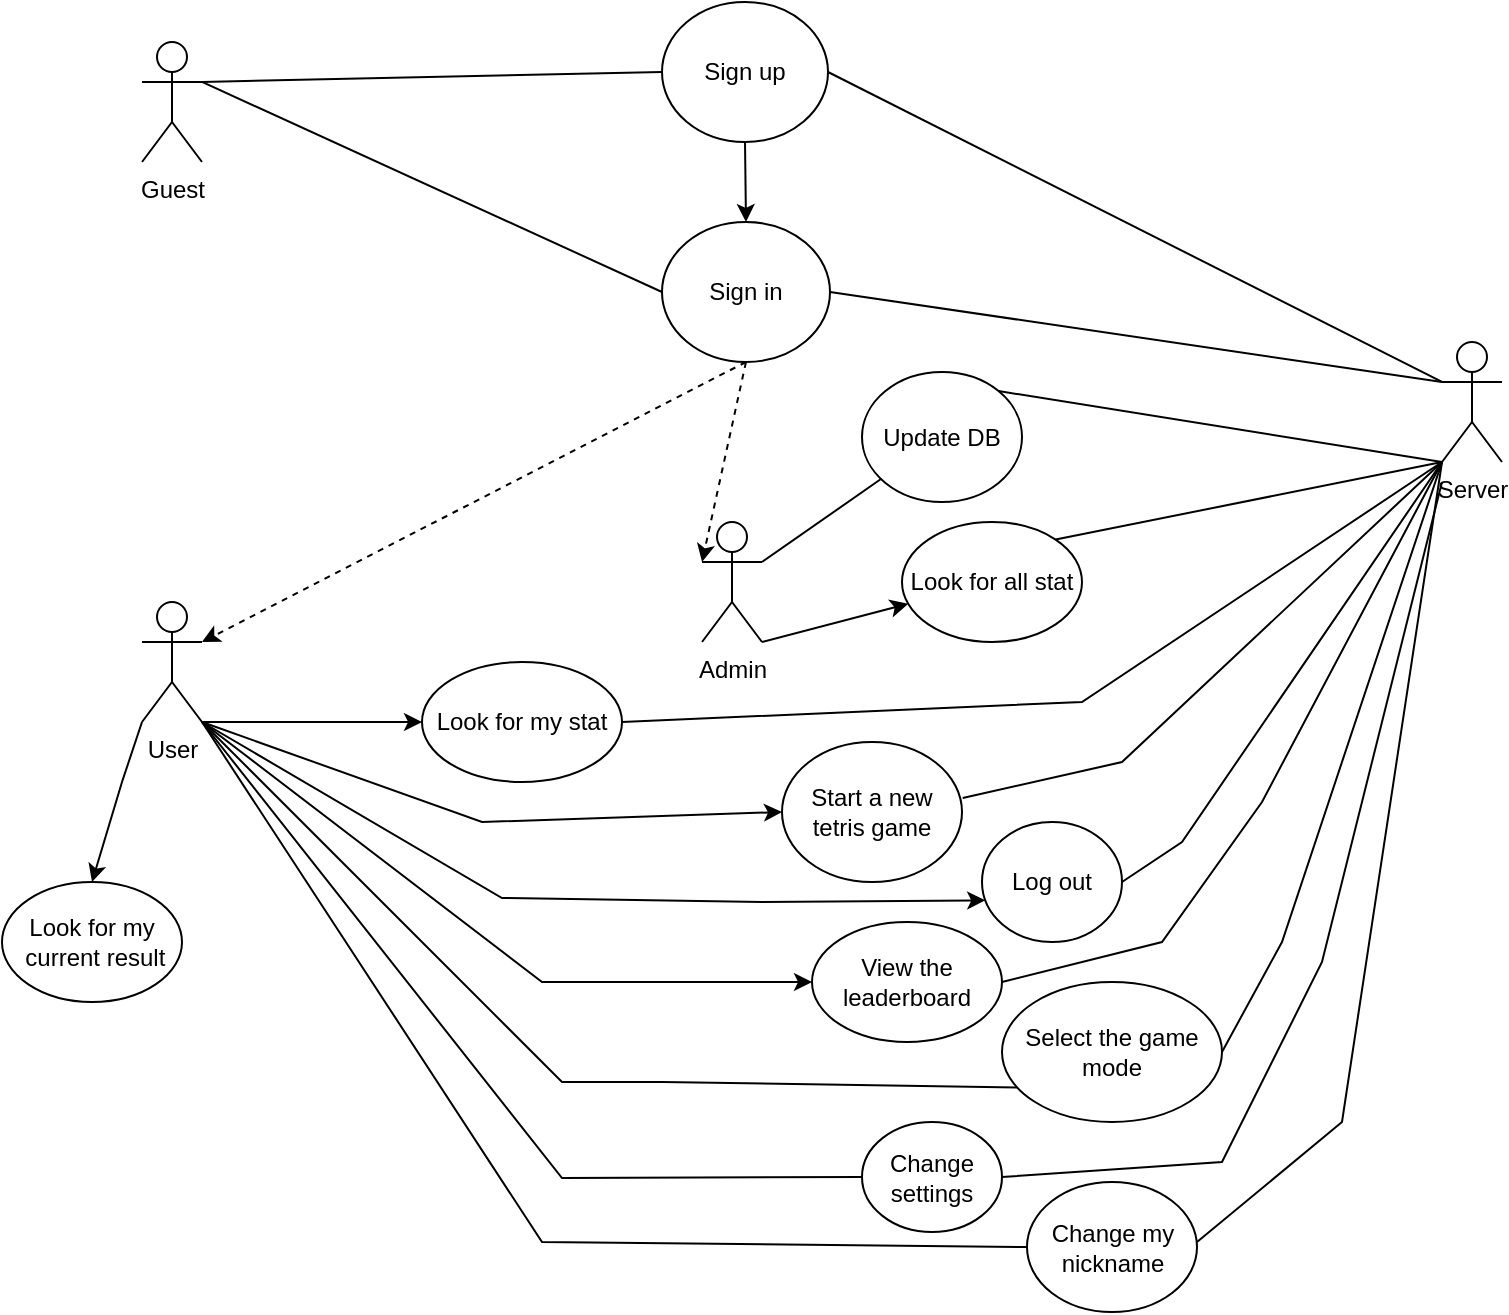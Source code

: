 <mxfile version="26.0.16" pages="2">
  <diagram id="C5RBs43oDa-KdzZeNtuy" name="Usecase">
    <mxGraphModel dx="910" dy="500" grid="1" gridSize="10" guides="1" tooltips="1" connect="1" arrows="1" fold="1" page="1" pageScale="1" pageWidth="827" pageHeight="1169" math="0" shadow="0">
      <root>
        <mxCell id="WIyWlLk6GJQsqaUBKTNV-0" />
        <mxCell id="WIyWlLk6GJQsqaUBKTNV-1" parent="WIyWlLk6GJQsqaUBKTNV-0" />
        <mxCell id="0U7hj_pJcV__g8Mz-J5c-0" value="Guest" style="shape=umlActor;verticalLabelPosition=bottom;verticalAlign=top;html=1;outlineConnect=0;" parent="WIyWlLk6GJQsqaUBKTNV-1" vertex="1">
          <mxGeometry x="90" y="120" width="30" height="60" as="geometry" />
        </mxCell>
        <mxCell id="0U7hj_pJcV__g8Mz-J5c-2" value="Admin" style="shape=umlActor;verticalLabelPosition=bottom;verticalAlign=top;html=1;outlineConnect=0;" parent="WIyWlLk6GJQsqaUBKTNV-1" vertex="1">
          <mxGeometry x="370" y="360" width="30" height="60" as="geometry" />
        </mxCell>
        <mxCell id="0U7hj_pJcV__g8Mz-J5c-4" value="User" style="shape=umlActor;verticalLabelPosition=bottom;verticalAlign=top;html=1;outlineConnect=0;" parent="WIyWlLk6GJQsqaUBKTNV-1" vertex="1">
          <mxGeometry x="90" y="400" width="30" height="60" as="geometry" />
        </mxCell>
        <mxCell id="0U7hj_pJcV__g8Mz-J5c-9" value="Sign up" style="ellipse;whiteSpace=wrap;html=1;" parent="WIyWlLk6GJQsqaUBKTNV-1" vertex="1">
          <mxGeometry x="350" y="100" width="83" height="70" as="geometry" />
        </mxCell>
        <mxCell id="0U7hj_pJcV__g8Mz-J5c-10" value="Sign in" style="ellipse;whiteSpace=wrap;html=1;" parent="WIyWlLk6GJQsqaUBKTNV-1" vertex="1">
          <mxGeometry x="350" y="210" width="84" height="70" as="geometry" />
        </mxCell>
        <mxCell id="0U7hj_pJcV__g8Mz-J5c-11" value="" style="endArrow=none;html=1;rounded=0;exitX=1;exitY=0.333;exitDx=0;exitDy=0;exitPerimeter=0;entryX=0;entryY=0.5;entryDx=0;entryDy=0;startFill=0;" parent="WIyWlLk6GJQsqaUBKTNV-1" source="0U7hj_pJcV__g8Mz-J5c-0" target="0U7hj_pJcV__g8Mz-J5c-9" edge="1">
          <mxGeometry width="50" height="50" relative="1" as="geometry">
            <mxPoint x="120" y="190" as="sourcePoint" />
            <mxPoint x="170" y="140" as="targetPoint" />
            <Array as="points" />
          </mxGeometry>
        </mxCell>
        <mxCell id="0U7hj_pJcV__g8Mz-J5c-12" value="Server&lt;div&gt;&lt;br&gt;&lt;/div&gt;" style="shape=umlActor;verticalLabelPosition=bottom;verticalAlign=top;html=1;outlineConnect=0;" parent="WIyWlLk6GJQsqaUBKTNV-1" vertex="1">
          <mxGeometry x="740" y="270" width="30" height="60" as="geometry" />
        </mxCell>
        <mxCell id="0U7hj_pJcV__g8Mz-J5c-17" value="" style="endArrow=none;html=1;rounded=0;exitX=1;exitY=0.5;exitDx=0;exitDy=0;entryX=0;entryY=0.333;entryDx=0;entryDy=0;entryPerimeter=0;startFill=0;" parent="WIyWlLk6GJQsqaUBKTNV-1" source="0U7hj_pJcV__g8Mz-J5c-9" target="0U7hj_pJcV__g8Mz-J5c-12" edge="1">
          <mxGeometry width="50" height="50" relative="1" as="geometry">
            <mxPoint x="380" y="320" as="sourcePoint" />
            <mxPoint x="430" y="270" as="targetPoint" />
          </mxGeometry>
        </mxCell>
        <mxCell id="0U7hj_pJcV__g8Mz-J5c-18" value="" style="endArrow=none;html=1;rounded=0;exitX=1;exitY=0.333;exitDx=0;exitDy=0;exitPerimeter=0;entryX=0;entryY=0.5;entryDx=0;entryDy=0;" parent="WIyWlLk6GJQsqaUBKTNV-1" source="0U7hj_pJcV__g8Mz-J5c-0" target="0U7hj_pJcV__g8Mz-J5c-10" edge="1">
          <mxGeometry width="50" height="50" relative="1" as="geometry">
            <mxPoint x="280" y="380" as="sourcePoint" />
            <mxPoint x="330" y="330" as="targetPoint" />
          </mxGeometry>
        </mxCell>
        <mxCell id="0U7hj_pJcV__g8Mz-J5c-19" value="" style="endArrow=classic;html=1;rounded=0;exitX=0.5;exitY=1;exitDx=0;exitDy=0;entryX=0.5;entryY=0;entryDx=0;entryDy=0;" parent="WIyWlLk6GJQsqaUBKTNV-1" source="0U7hj_pJcV__g8Mz-J5c-9" target="0U7hj_pJcV__g8Mz-J5c-10" edge="1">
          <mxGeometry width="50" height="50" relative="1" as="geometry">
            <mxPoint x="280" y="380" as="sourcePoint" />
            <mxPoint x="330" y="330" as="targetPoint" />
          </mxGeometry>
        </mxCell>
        <mxCell id="0U7hj_pJcV__g8Mz-J5c-20" value="" style="endArrow=none;html=1;rounded=0;exitX=1;exitY=0.5;exitDx=0;exitDy=0;entryX=0;entryY=0.333;entryDx=0;entryDy=0;entryPerimeter=0;" parent="WIyWlLk6GJQsqaUBKTNV-1" source="0U7hj_pJcV__g8Mz-J5c-10" target="0U7hj_pJcV__g8Mz-J5c-12" edge="1">
          <mxGeometry width="50" height="50" relative="1" as="geometry">
            <mxPoint x="280" y="300" as="sourcePoint" />
            <mxPoint x="710" y="250" as="targetPoint" />
          </mxGeometry>
        </mxCell>
        <mxCell id="0U7hj_pJcV__g8Mz-J5c-25" value="" style="endArrow=classic;html=1;rounded=0;exitX=0.5;exitY=1;exitDx=0;exitDy=0;entryX=1;entryY=0.333;entryDx=0;entryDy=0;entryPerimeter=0;dashed=1;" parent="WIyWlLk6GJQsqaUBKTNV-1" source="0U7hj_pJcV__g8Mz-J5c-10" target="0U7hj_pJcV__g8Mz-J5c-4" edge="1">
          <mxGeometry width="50" height="50" relative="1" as="geometry">
            <mxPoint x="280" y="420" as="sourcePoint" />
            <mxPoint x="330" y="370" as="targetPoint" />
          </mxGeometry>
        </mxCell>
        <mxCell id="0U7hj_pJcV__g8Mz-J5c-26" value="" style="endArrow=classic;html=1;rounded=0;entryX=0;entryY=0.333;entryDx=0;entryDy=0;entryPerimeter=0;exitX=0.5;exitY=1;exitDx=0;exitDy=0;dashed=1;" parent="WIyWlLk6GJQsqaUBKTNV-1" source="0U7hj_pJcV__g8Mz-J5c-10" target="0U7hj_pJcV__g8Mz-J5c-2" edge="1">
          <mxGeometry width="50" height="50" relative="1" as="geometry">
            <mxPoint x="350" y="310" as="sourcePoint" />
            <mxPoint x="330" y="370" as="targetPoint" />
            <Array as="points" />
          </mxGeometry>
        </mxCell>
        <mxCell id="0U7hj_pJcV__g8Mz-J5c-28" value="L&lt;span style=&quot;background-color: transparent; color: light-dark(rgb(0, 0, 0), rgb(255, 255, 255));&quot;&gt;ook for all stat&lt;/span&gt;" style="ellipse;whiteSpace=wrap;html=1;" parent="WIyWlLk6GJQsqaUBKTNV-1" vertex="1">
          <mxGeometry x="470" y="360" width="90" height="60" as="geometry" />
        </mxCell>
        <mxCell id="0U7hj_pJcV__g8Mz-J5c-29" value="" style="endArrow=classic;html=1;rounded=0;exitX=1;exitY=1;exitDx=0;exitDy=0;exitPerimeter=0;" parent="WIyWlLk6GJQsqaUBKTNV-1" source="0U7hj_pJcV__g8Mz-J5c-2" target="0U7hj_pJcV__g8Mz-J5c-28" edge="1">
          <mxGeometry width="50" height="50" relative="1" as="geometry">
            <mxPoint x="280" y="300" as="sourcePoint" />
            <mxPoint x="330" y="250" as="targetPoint" />
          </mxGeometry>
        </mxCell>
        <mxCell id="0U7hj_pJcV__g8Mz-J5c-30" value="Update DB" style="ellipse;whiteSpace=wrap;html=1;" parent="WIyWlLk6GJQsqaUBKTNV-1" vertex="1">
          <mxGeometry x="450" y="285" width="80" height="65" as="geometry" />
        </mxCell>
        <mxCell id="0U7hj_pJcV__g8Mz-J5c-31" value="" style="endArrow=none;html=1;rounded=0;exitX=1;exitY=0.333;exitDx=0;exitDy=0;exitPerimeter=0;startFill=0;" parent="WIyWlLk6GJQsqaUBKTNV-1" source="0U7hj_pJcV__g8Mz-J5c-2" target="0U7hj_pJcV__g8Mz-J5c-30" edge="1">
          <mxGeometry width="50" height="50" relative="1" as="geometry">
            <mxPoint x="280" y="300" as="sourcePoint" />
            <mxPoint x="330" y="250" as="targetPoint" />
          </mxGeometry>
        </mxCell>
        <mxCell id="0U7hj_pJcV__g8Mz-J5c-32" value="" style="endArrow=none;html=1;rounded=0;exitX=1;exitY=0;exitDx=0;exitDy=0;entryX=0;entryY=1;entryDx=0;entryDy=0;entryPerimeter=0;" parent="WIyWlLk6GJQsqaUBKTNV-1" source="0U7hj_pJcV__g8Mz-J5c-28" target="0U7hj_pJcV__g8Mz-J5c-12" edge="1">
          <mxGeometry width="50" height="50" relative="1" as="geometry">
            <mxPoint x="280" y="300" as="sourcePoint" />
            <mxPoint x="690" y="230" as="targetPoint" />
          </mxGeometry>
        </mxCell>
        <mxCell id="0U7hj_pJcV__g8Mz-J5c-34" value="" style="endArrow=none;html=1;rounded=0;entryX=0;entryY=1;entryDx=0;entryDy=0;entryPerimeter=0;exitX=1;exitY=0;exitDx=0;exitDy=0;" parent="WIyWlLk6GJQsqaUBKTNV-1" source="0U7hj_pJcV__g8Mz-J5c-30" target="0U7hj_pJcV__g8Mz-J5c-12" edge="1">
          <mxGeometry width="50" height="50" relative="1" as="geometry">
            <mxPoint x="280" y="300" as="sourcePoint" />
            <mxPoint x="330" y="250" as="targetPoint" />
          </mxGeometry>
        </mxCell>
        <mxCell id="0U7hj_pJcV__g8Mz-J5c-36" value="Look for my stat" style="ellipse;whiteSpace=wrap;html=1;" parent="WIyWlLk6GJQsqaUBKTNV-1" vertex="1">
          <mxGeometry x="230" y="430" width="100" height="60" as="geometry" />
        </mxCell>
        <mxCell id="0U7hj_pJcV__g8Mz-J5c-37" value="" style="endArrow=classic;html=1;rounded=0;exitX=1;exitY=1;exitDx=0;exitDy=0;exitPerimeter=0;entryX=0;entryY=0.5;entryDx=0;entryDy=0;" parent="WIyWlLk6GJQsqaUBKTNV-1" source="0U7hj_pJcV__g8Mz-J5c-4" target="0U7hj_pJcV__g8Mz-J5c-36" edge="1">
          <mxGeometry width="50" height="50" relative="1" as="geometry">
            <mxPoint x="280" y="420" as="sourcePoint" />
            <mxPoint x="245" y="459" as="targetPoint" />
            <Array as="points" />
          </mxGeometry>
        </mxCell>
        <mxCell id="0U7hj_pJcV__g8Mz-J5c-40" value="" style="endArrow=none;html=1;rounded=0;exitX=1;exitY=0.5;exitDx=0;exitDy=0;entryX=0;entryY=1;entryDx=0;entryDy=0;entryPerimeter=0;" parent="WIyWlLk6GJQsqaUBKTNV-1" source="0U7hj_pJcV__g8Mz-J5c-36" target="0U7hj_pJcV__g8Mz-J5c-12" edge="1">
          <mxGeometry width="50" height="50" relative="1" as="geometry">
            <mxPoint x="280" y="420" as="sourcePoint" />
            <mxPoint x="330" y="370" as="targetPoint" />
            <Array as="points">
              <mxPoint x="560" y="450" />
            </Array>
          </mxGeometry>
        </mxCell>
        <mxCell id="0U7hj_pJcV__g8Mz-J5c-41" value="Select the game mode" style="ellipse;whiteSpace=wrap;html=1;" parent="WIyWlLk6GJQsqaUBKTNV-1" vertex="1">
          <mxGeometry x="520" y="590" width="110" height="70" as="geometry" />
        </mxCell>
        <mxCell id="0U7hj_pJcV__g8Mz-J5c-42" value="Start a new tetris game" style="ellipse;whiteSpace=wrap;html=1;" parent="WIyWlLk6GJQsqaUBKTNV-1" vertex="1">
          <mxGeometry x="410" y="470" width="90" height="70" as="geometry" />
        </mxCell>
        <mxCell id="0U7hj_pJcV__g8Mz-J5c-43" value="" style="endArrow=classic;html=1;rounded=0;exitX=1;exitY=1;exitDx=0;exitDy=0;exitPerimeter=0;entryX=0;entryY=0.5;entryDx=0;entryDy=0;endFill=1;startFill=0;" parent="WIyWlLk6GJQsqaUBKTNV-1" source="0U7hj_pJcV__g8Mz-J5c-4" target="0U7hj_pJcV__g8Mz-J5c-42" edge="1">
          <mxGeometry width="50" height="50" relative="1" as="geometry">
            <mxPoint x="280" y="420" as="sourcePoint" />
            <mxPoint x="330" y="370" as="targetPoint" />
            <Array as="points">
              <mxPoint x="260" y="510" />
            </Array>
          </mxGeometry>
        </mxCell>
        <mxCell id="0U7hj_pJcV__g8Mz-J5c-45" value="" style="endArrow=none;html=1;rounded=0;exitX=1;exitY=1;exitDx=0;exitDy=0;exitPerimeter=0;entryX=0.069;entryY=0.754;entryDx=0;entryDy=0;endFill=1;startFill=0;entryPerimeter=0;" parent="WIyWlLk6GJQsqaUBKTNV-1" source="0U7hj_pJcV__g8Mz-J5c-4" target="0U7hj_pJcV__g8Mz-J5c-41" edge="1">
          <mxGeometry width="50" height="50" relative="1" as="geometry">
            <mxPoint x="280" y="420" as="sourcePoint" />
            <mxPoint x="330" y="370" as="targetPoint" />
            <Array as="points">
              <mxPoint x="300" y="640" />
              <mxPoint x="350" y="640" />
            </Array>
          </mxGeometry>
        </mxCell>
        <mxCell id="0U7hj_pJcV__g8Mz-J5c-48" value="Change settings" style="ellipse;whiteSpace=wrap;html=1;" parent="WIyWlLk6GJQsqaUBKTNV-1" vertex="1">
          <mxGeometry x="450" y="660" width="70" height="55" as="geometry" />
        </mxCell>
        <mxCell id="0U7hj_pJcV__g8Mz-J5c-49" value="" style="endArrow=none;html=1;rounded=0;entryX=0;entryY=0.5;entryDx=0;entryDy=0;endFill=1;startFill=0;" parent="WIyWlLk6GJQsqaUBKTNV-1" target="0U7hj_pJcV__g8Mz-J5c-48" edge="1">
          <mxGeometry width="50" height="50" relative="1" as="geometry">
            <mxPoint x="120" y="460" as="sourcePoint" />
            <mxPoint x="330" y="490" as="targetPoint" />
            <Array as="points">
              <mxPoint x="300" y="688" />
            </Array>
          </mxGeometry>
        </mxCell>
        <mxCell id="0U7hj_pJcV__g8Mz-J5c-50" value="View the leaderboard" style="ellipse;whiteSpace=wrap;html=1;" parent="WIyWlLk6GJQsqaUBKTNV-1" vertex="1">
          <mxGeometry x="425" y="560" width="95" height="60" as="geometry" />
        </mxCell>
        <mxCell id="0U7hj_pJcV__g8Mz-J5c-51" value="" style="endArrow=classic;html=1;rounded=0;exitX=1;exitY=1;exitDx=0;exitDy=0;exitPerimeter=0;entryX=0;entryY=0.5;entryDx=0;entryDy=0;" parent="WIyWlLk6GJQsqaUBKTNV-1" source="0U7hj_pJcV__g8Mz-J5c-4" target="0U7hj_pJcV__g8Mz-J5c-50" edge="1">
          <mxGeometry width="50" height="50" relative="1" as="geometry">
            <mxPoint x="280" y="540" as="sourcePoint" />
            <mxPoint x="330" y="490" as="targetPoint" />
            <Array as="points">
              <mxPoint x="290" y="590" />
            </Array>
          </mxGeometry>
        </mxCell>
        <mxCell id="0U7hj_pJcV__g8Mz-J5c-52" value="Log out" style="ellipse;whiteSpace=wrap;html=1;" parent="WIyWlLk6GJQsqaUBKTNV-1" vertex="1">
          <mxGeometry x="510" y="510" width="70" height="60" as="geometry" />
        </mxCell>
        <mxCell id="0U7hj_pJcV__g8Mz-J5c-54" value="" style="endArrow=none;html=1;rounded=0;entryX=1.004;entryY=0.4;entryDx=0;entryDy=0;entryPerimeter=0;exitX=0;exitY=1;exitDx=0;exitDy=0;exitPerimeter=0;" parent="WIyWlLk6GJQsqaUBKTNV-1" source="0U7hj_pJcV__g8Mz-J5c-12" target="0U7hj_pJcV__g8Mz-J5c-42" edge="1">
          <mxGeometry width="50" height="50" relative="1" as="geometry">
            <mxPoint x="720" y="350" as="sourcePoint" />
            <mxPoint x="220" y="470" as="targetPoint" />
            <Array as="points">
              <mxPoint x="580" y="480" />
            </Array>
          </mxGeometry>
        </mxCell>
        <mxCell id="0U7hj_pJcV__g8Mz-J5c-55" value="" style="endArrow=classic;html=1;rounded=0;exitX=1;exitY=1;exitDx=0;exitDy=0;exitPerimeter=0;entryX=0.023;entryY=0.653;entryDx=0;entryDy=0;entryPerimeter=0;" parent="WIyWlLk6GJQsqaUBKTNV-1" source="0U7hj_pJcV__g8Mz-J5c-4" target="0U7hj_pJcV__g8Mz-J5c-52" edge="1">
          <mxGeometry width="50" height="50" relative="1" as="geometry">
            <mxPoint x="340" y="580" as="sourcePoint" />
            <mxPoint x="390" y="530" as="targetPoint" />
            <Array as="points">
              <mxPoint x="270" y="548" />
              <mxPoint x="400" y="550" />
            </Array>
          </mxGeometry>
        </mxCell>
        <mxCell id="0U7hj_pJcV__g8Mz-J5c-56" value="" style="endArrow=none;html=1;rounded=0;exitX=1;exitY=0.5;exitDx=0;exitDy=0;entryX=0;entryY=1;entryDx=0;entryDy=0;entryPerimeter=0;" parent="WIyWlLk6GJQsqaUBKTNV-1" source="0U7hj_pJcV__g8Mz-J5c-52" target="0U7hj_pJcV__g8Mz-J5c-12" edge="1">
          <mxGeometry width="50" height="50" relative="1" as="geometry">
            <mxPoint x="610" y="550" as="sourcePoint" />
            <mxPoint x="720" y="350" as="targetPoint" />
            <Array as="points">
              <mxPoint x="610" y="520" />
            </Array>
          </mxGeometry>
        </mxCell>
        <mxCell id="0U7hj_pJcV__g8Mz-J5c-57" value="Look for my&lt;div&gt;&lt;span style=&quot;background-color: transparent; color: light-dark(rgb(0, 0, 0), rgb(255, 255, 255));&quot;&gt;&amp;nbsp;current result&lt;/span&gt;&lt;/div&gt;" style="ellipse;whiteSpace=wrap;html=1;" parent="WIyWlLk6GJQsqaUBKTNV-1" vertex="1">
          <mxGeometry x="20" y="540" width="90" height="60" as="geometry" />
        </mxCell>
        <mxCell id="KSl2S3X6LiXkz5sUxBVu-1" value="Change my nickname" style="ellipse;whiteSpace=wrap;html=1;" parent="WIyWlLk6GJQsqaUBKTNV-1" vertex="1">
          <mxGeometry x="532.5" y="690" width="85" height="65" as="geometry" />
        </mxCell>
        <mxCell id="KSl2S3X6LiXkz5sUxBVu-3" value="" style="endArrow=none;html=1;rounded=0;exitX=1;exitY=0.5;exitDx=0;exitDy=0;entryX=0;entryY=1;entryDx=0;entryDy=0;entryPerimeter=0;" parent="WIyWlLk6GJQsqaUBKTNV-1" source="0U7hj_pJcV__g8Mz-J5c-41" target="0U7hj_pJcV__g8Mz-J5c-12" edge="1">
          <mxGeometry width="50" height="50" relative="1" as="geometry">
            <mxPoint x="270" y="520" as="sourcePoint" />
            <mxPoint x="720" y="350" as="targetPoint" />
            <Array as="points">
              <mxPoint x="660" y="570" />
            </Array>
          </mxGeometry>
        </mxCell>
        <mxCell id="KSl2S3X6LiXkz5sUxBVu-4" style="edgeStyle=orthogonalEdgeStyle;rounded=0;orthogonalLoop=1;jettySize=auto;html=1;exitX=0.5;exitY=1;exitDx=0;exitDy=0;" parent="WIyWlLk6GJQsqaUBKTNV-1" source="0U7hj_pJcV__g8Mz-J5c-48" target="0U7hj_pJcV__g8Mz-J5c-48" edge="1">
          <mxGeometry relative="1" as="geometry" />
        </mxCell>
        <mxCell id="KSl2S3X6LiXkz5sUxBVu-5" value="" style="endArrow=none;html=1;rounded=0;exitX=1;exitY=0.5;exitDx=0;exitDy=0;entryX=0;entryY=1;entryDx=0;entryDy=0;entryPerimeter=0;" parent="WIyWlLk6GJQsqaUBKTNV-1" source="0U7hj_pJcV__g8Mz-J5c-50" target="0U7hj_pJcV__g8Mz-J5c-12" edge="1">
          <mxGeometry width="50" height="50" relative="1" as="geometry">
            <mxPoint x="270" y="520" as="sourcePoint" />
            <mxPoint x="320" y="470" as="targetPoint" />
            <Array as="points">
              <mxPoint x="600" y="570" />
              <mxPoint x="650" y="500" />
            </Array>
          </mxGeometry>
        </mxCell>
        <mxCell id="KSl2S3X6LiXkz5sUxBVu-6" value="" style="endArrow=classic;html=1;rounded=0;entryX=0.5;entryY=0;entryDx=0;entryDy=0;exitX=0;exitY=1;exitDx=0;exitDy=0;exitPerimeter=0;" parent="WIyWlLk6GJQsqaUBKTNV-1" source="0U7hj_pJcV__g8Mz-J5c-4" target="0U7hj_pJcV__g8Mz-J5c-57" edge="1">
          <mxGeometry width="50" height="50" relative="1" as="geometry">
            <mxPoint x="130" y="440" as="sourcePoint" />
            <mxPoint x="320" y="370" as="targetPoint" />
            <Array as="points">
              <mxPoint x="80" y="490" />
            </Array>
          </mxGeometry>
        </mxCell>
        <mxCell id="KSl2S3X6LiXkz5sUxBVu-7" value="" style="endArrow=none;html=1;rounded=0;exitX=1;exitY=1;exitDx=0;exitDy=0;exitPerimeter=0;entryX=0;entryY=0.5;entryDx=0;entryDy=0;startFill=0;" parent="WIyWlLk6GJQsqaUBKTNV-1" source="0U7hj_pJcV__g8Mz-J5c-4" target="KSl2S3X6LiXkz5sUxBVu-1" edge="1">
          <mxGeometry width="50" height="50" relative="1" as="geometry">
            <mxPoint x="260" y="520" as="sourcePoint" />
            <mxPoint x="310" y="470" as="targetPoint" />
            <Array as="points">
              <mxPoint x="290" y="720" />
            </Array>
          </mxGeometry>
        </mxCell>
        <mxCell id="KSl2S3X6LiXkz5sUxBVu-8" style="edgeStyle=orthogonalEdgeStyle;rounded=0;orthogonalLoop=1;jettySize=auto;html=1;exitX=0.5;exitY=1;exitDx=0;exitDy=0;" parent="WIyWlLk6GJQsqaUBKTNV-1" source="0U7hj_pJcV__g8Mz-J5c-48" target="0U7hj_pJcV__g8Mz-J5c-48" edge="1">
          <mxGeometry relative="1" as="geometry" />
        </mxCell>
        <mxCell id="BD9KoJysdysaP4Dz7qc2-0" value="" style="endArrow=none;html=1;rounded=0;exitX=1;exitY=0.5;exitDx=0;exitDy=0;" parent="WIyWlLk6GJQsqaUBKTNV-1" source="0U7hj_pJcV__g8Mz-J5c-48" edge="1">
          <mxGeometry width="50" height="50" relative="1" as="geometry">
            <mxPoint x="330" y="510" as="sourcePoint" />
            <mxPoint x="740" y="340" as="targetPoint" />
            <Array as="points">
              <mxPoint x="630" y="680" />
              <mxPoint x="680" y="580" />
            </Array>
          </mxGeometry>
        </mxCell>
        <mxCell id="ede-OyC9YcXDIxvPfp8A-0" value="" style="endArrow=none;html=1;rounded=0;" edge="1" parent="WIyWlLk6GJQsqaUBKTNV-1">
          <mxGeometry width="50" height="50" relative="1" as="geometry">
            <mxPoint x="617.5" y="720" as="sourcePoint" />
            <mxPoint x="740" y="330" as="targetPoint" />
            <Array as="points">
              <mxPoint x="690" y="660" />
            </Array>
          </mxGeometry>
        </mxCell>
      </root>
    </mxGraphModel>
  </diagram>
  <diagram id="Vw7GHhl0fOvuBDHQ20CX" name="Class Diagram">
    <mxGraphModel dx="910" dy="500" grid="1" gridSize="10" guides="1" tooltips="1" connect="1" arrows="1" fold="1" page="1" pageScale="1" pageWidth="827" pageHeight="1169" math="0" shadow="0">
      <root>
        <mxCell id="0" />
        <mxCell id="1" parent="0" />
        <mxCell id="Mi7HjXs85xsGlYcdrhcW-6" value="" style="edgeStyle=orthogonalEdgeStyle;rounded=0;orthogonalLoop=1;jettySize=auto;html=1;entryX=0.483;entryY=0;entryDx=0;entryDy=0;entryPerimeter=0;endArrow=none;startFill=0;" edge="1" parent="1" source="3i66s6ww7nDhghAizmxa-1" target="3i66s6ww7nDhghAizmxa-9">
          <mxGeometry relative="1" as="geometry" />
        </mxCell>
        <mxCell id="3i66s6ww7nDhghAizmxa-1" value="MyTcpServer" style="swimlane;fontStyle=1;align=center;verticalAlign=top;childLayout=stackLayout;horizontal=1;startSize=26;horizontalStack=0;resizeParent=1;resizeParentMax=0;resizeLast=0;collapsible=1;marginBottom=0;whiteSpace=wrap;html=1;" vertex="1" parent="1">
          <mxGeometry x="120" y="80" width="200" height="160" as="geometry" />
        </mxCell>
        <mxCell id="3i66s6ww7nDhghAizmxa-2" value="- mTcpServer: QTcpServer *&lt;div&gt;- clients: QList&amp;lt;MyClient&amp;gt;&lt;/div&gt;" style="text;strokeColor=none;fillColor=none;align=left;verticalAlign=top;spacingLeft=4;spacingRight=4;overflow=hidden;rotatable=0;points=[[0,0.5],[1,0.5]];portConstraint=eastwest;whiteSpace=wrap;html=1;" vertex="1" parent="3i66s6ww7nDhghAizmxa-1">
          <mxGeometry y="26" width="200" height="34" as="geometry" />
        </mxCell>
        <mxCell id="3i66s6ww7nDhghAizmxa-3" value="" style="line;strokeWidth=1;fillColor=none;align=left;verticalAlign=middle;spacingTop=-1;spacingLeft=3;spacingRight=3;rotatable=0;labelPosition=right;points=[];portConstraint=eastwest;strokeColor=inherit;" vertex="1" parent="3i66s6ww7nDhghAizmxa-1">
          <mxGeometry y="60" width="200" height="18" as="geometry" />
        </mxCell>
        <mxCell id="3i66s6ww7nDhghAizmxa-4" value="+ MyTcpServer(QObject*)&lt;div&gt;+ ~MyTcpServer()&lt;/div&gt;&lt;div&gt;+ slotNewConnection(): void&lt;/div&gt;&lt;div&gt;+ slotServerRead(): void&lt;/div&gt;&lt;div&gt;+ slotClientDisconnected(): void&lt;/div&gt;&lt;div&gt;&lt;br&gt;&lt;/div&gt;" style="text;strokeColor=none;fillColor=none;align=left;verticalAlign=top;spacingLeft=4;spacingRight=4;overflow=hidden;rotatable=0;points=[[0,0.5],[1,0.5]];portConstraint=eastwest;whiteSpace=wrap;html=1;" vertex="1" parent="3i66s6ww7nDhghAizmxa-1">
          <mxGeometry y="78" width="200" height="82" as="geometry" />
        </mxCell>
        <mxCell id="3i66s6ww7nDhghAizmxa-5" value="MyClient" style="swimlane;fontStyle=1;align=center;verticalAlign=top;childLayout=stackLayout;horizontal=1;startSize=26;horizontalStack=0;resizeParent=1;resizeParentMax=0;resizeLast=0;collapsible=1;marginBottom=0;whiteSpace=wrap;html=1;" vertex="1" parent="1">
          <mxGeometry x="430" y="80" width="220" height="250" as="geometry" />
        </mxCell>
        <mxCell id="3i66s6ww7nDhghAizmxa-6" value="- mTcpSocket: QTcpSocket *&lt;div&gt;- login: QString&lt;/div&gt;&lt;div&gt;- id_connection: int&lt;/div&gt;&lt;div&gt;&lt;br&gt;&lt;/div&gt;" style="text;strokeColor=none;fillColor=none;align=left;verticalAlign=top;spacingLeft=4;spacingRight=4;overflow=hidden;rotatable=0;points=[[0,0.5],[1,0.5]];portConstraint=eastwest;whiteSpace=wrap;html=1;" vertex="1" parent="3i66s6ww7nDhghAizmxa-5">
          <mxGeometry y="26" width="220" height="54" as="geometry" />
        </mxCell>
        <mxCell id="3i66s6ww7nDhghAizmxa-7" value="" style="line;strokeWidth=1;fillColor=none;align=left;verticalAlign=middle;spacingTop=-1;spacingLeft=3;spacingRight=3;rotatable=0;labelPosition=right;points=[];portConstraint=eastwest;strokeColor=inherit;" vertex="1" parent="3i66s6ww7nDhghAizmxa-5">
          <mxGeometry y="80" width="220" height="10" as="geometry" />
        </mxCell>
        <mxCell id="3i66s6ww7nDhghAizmxa-8" value="+ MyClient()&lt;div&gt;+ ~MyClient()&lt;/div&gt;&lt;div&gt;+ is_auth(): bool&lt;/div&gt;&lt;div&gt;+ password(): bool&lt;/div&gt;&lt;div&gt;+ changeNickname(QString): bool&lt;/div&gt;&lt;div&gt;+ changeSettings(QByteArray): bool&lt;/div&gt;&lt;div&gt;+ selectGameMode(int): bool&lt;/div&gt;&lt;div&gt;+ logOut(): void&lt;/div&gt;&lt;div&gt;+ viewLeaderboard(): QByteArray&lt;/div&gt;&lt;div&gt;+ startNewGame(): void&lt;/div&gt;" style="text;strokeColor=none;fillColor=none;align=left;verticalAlign=top;spacingLeft=4;spacingRight=4;overflow=hidden;rotatable=0;points=[[0,0.5],[1,0.5]];portConstraint=eastwest;whiteSpace=wrap;html=1;" vertex="1" parent="3i66s6ww7nDhghAizmxa-5">
          <mxGeometry y="90" width="220" height="160" as="geometry" />
        </mxCell>
        <mxCell id="3i66s6ww7nDhghAizmxa-9" value="FunctionsForServer" style="swimlane;fontStyle=1;align=center;verticalAlign=top;childLayout=stackLayout;horizontal=1;startSize=26;horizontalStack=0;resizeParent=1;resizeParentMax=0;resizeLast=0;collapsible=1;marginBottom=0;whiteSpace=wrap;html=1;" vertex="1" parent="1">
          <mxGeometry x="80" y="300" width="290" height="220" as="geometry" />
        </mxCell>
        <mxCell id="3i66s6ww7nDhghAizmxa-11" value="" style="line;strokeWidth=1;fillColor=none;align=left;verticalAlign=middle;spacingTop=-1;spacingLeft=3;spacingRight=3;rotatable=0;labelPosition=right;points=[];portConstraint=eastwest;strokeColor=inherit;" vertex="1" parent="3i66s6ww7nDhghAizmxa-9">
          <mxGeometry y="26" width="290" height="4" as="geometry" />
        </mxCell>
        <mxCell id="3i66s6ww7nDhghAizmxa-12" value="+ parsing(int, QString): QByteArray&lt;div&gt;+ auth(int, QString, QString): QByteArray&lt;/div&gt;&lt;div&gt;+ reg(QString, QString, QString): QByteArray&lt;/div&gt;&lt;div&gt;+ auth(QString, QString): QByteArray&lt;/div&gt;&lt;div&gt;+ lookmystat(int): QByteArray&lt;/div&gt;&lt;div&gt;+ lookallstat(): QByteArray&lt;/div&gt;&lt;div&gt;+ changeNickname(int, QString): QByteArray&lt;/div&gt;&lt;div&gt;+ changeSettings(int, QByteArray): QByteArray&lt;/div&gt;&lt;div&gt;+ selectGameMode(int, int): QByteArray&lt;/div&gt;&lt;div&gt;+ logOut(int): void&lt;/div&gt;&lt;div&gt;+ viewLeaderboard(): QByteArray&lt;/div&gt;&lt;div&gt;+ startNewGame(int): QByteArray&lt;br&gt;&lt;div&gt;&lt;br&gt;&lt;/div&gt;&lt;/div&gt;" style="text;strokeColor=none;fillColor=none;align=left;verticalAlign=top;spacingLeft=4;spacingRight=4;overflow=hidden;rotatable=0;points=[[0,0.5],[1,0.5]];portConstraint=eastwest;whiteSpace=wrap;html=1;" vertex="1" parent="3i66s6ww7nDhghAizmxa-9">
          <mxGeometry y="30" width="290" height="190" as="geometry" />
        </mxCell>
        <mxCell id="lG56ZUb7Fhc-ZXEq5qqC-5" value="MyDB_destroyer" style="swimlane;fontStyle=1;align=center;verticalAlign=top;childLayout=stackLayout;horizontal=1;startSize=26;horizontalStack=0;resizeParent=1;resizeParentMax=0;resizeLast=0;collapsible=1;marginBottom=0;whiteSpace=wrap;html=1;" vertex="1" parent="1">
          <mxGeometry x="475" y="550" width="200" height="150" as="geometry" />
        </mxCell>
        <mxCell id="lG56ZUb7Fhc-ZXEq5qqC-6" value="- dbConnection: QSqlDatabase&lt;div&gt;- retentionPeriod: int&lt;/div&gt;&lt;div&gt;- userDeletionFlag: bool&lt;/div&gt;&lt;div&gt;- leaderboardResetFlag: bool&lt;/div&gt;" style="text;strokeColor=none;fillColor=none;align=left;verticalAlign=top;spacingLeft=4;spacingRight=4;overflow=hidden;rotatable=0;points=[[0,0.5],[1,0.5]];portConstraint=eastwest;whiteSpace=wrap;html=1;" vertex="1" parent="lG56ZUb7Fhc-ZXEq5qqC-5">
          <mxGeometry y="26" width="200" height="64" as="geometry" />
        </mxCell>
        <mxCell id="lG56ZUb7Fhc-ZXEq5qqC-7" value="" style="line;strokeWidth=1;fillColor=none;align=left;verticalAlign=middle;spacingTop=-1;spacingLeft=3;spacingRight=3;rotatable=0;labelPosition=right;points=[];portConstraint=eastwest;strokeColor=inherit;" vertex="1" parent="lG56ZUb7Fhc-ZXEq5qqC-5">
          <mxGeometry y="90" width="200" height="8" as="geometry" />
        </mxCell>
        <mxCell id="lG56ZUb7Fhc-ZXEq5qqC-8" value="+ clearOldStats(): bool&lt;div&gt;+ deleteUser(int): bool&lt;/div&gt;&lt;div&gt;+ resetLeaderboard(): bool&lt;/div&gt;" style="text;strokeColor=none;fillColor=none;align=left;verticalAlign=top;spacingLeft=4;spacingRight=4;overflow=hidden;rotatable=0;points=[[0,0.5],[1,0.5]];portConstraint=eastwest;whiteSpace=wrap;html=1;" vertex="1" parent="lG56ZUb7Fhc-ZXEq5qqC-5">
          <mxGeometry y="98" width="200" height="52" as="geometry" />
        </mxCell>
        <mxCell id="Mi7HjXs85xsGlYcdrhcW-1" value="" style="endArrow=diamondThin;endFill=0;endSize=24;html=1;rounded=0;entryX=0.995;entryY=-0.028;entryDx=0;entryDy=0;entryPerimeter=0;" edge="1" parent="1">
          <mxGeometry width="160" relative="1" as="geometry">
            <mxPoint x="430" y="107.67" as="sourcePoint" />
            <mxPoint x="319" y="107.718" as="targetPoint" />
          </mxGeometry>
        </mxCell>
        <mxCell id="Mi7HjXs85xsGlYcdrhcW-2" value="1" style="text;html=1;align=center;verticalAlign=middle;resizable=0;points=[];autosize=1;strokeColor=none;fillColor=none;" vertex="1" parent="1">
          <mxGeometry x="320" y="108" width="30" height="30" as="geometry" />
        </mxCell>
        <mxCell id="Mi7HjXs85xsGlYcdrhcW-4" value="1*" style="text;html=1;align=center;verticalAlign=middle;resizable=0;points=[];autosize=1;strokeColor=none;fillColor=none;" vertex="1" parent="1">
          <mxGeometry x="400" y="108" width="30" height="30" as="geometry" />
        </mxCell>
        <mxCell id="Mi7HjXs85xsGlYcdrhcW-7" value="" style="edgeStyle=orthogonalEdgeStyle;rounded=0;orthogonalLoop=1;jettySize=auto;html=1;endArrow=none;startFill=0;" edge="1" parent="1">
          <mxGeometry relative="1" as="geometry">
            <mxPoint x="370" y="411" as="sourcePoint" />
            <mxPoint x="450" y="390" as="targetPoint" />
            <Array as="points">
              <mxPoint x="410" y="411" />
              <mxPoint x="410" y="390" />
            </Array>
          </mxGeometry>
        </mxCell>
        <mxCell id="Mi7HjXs85xsGlYcdrhcW-8" value="" style="edgeStyle=orthogonalEdgeStyle;rounded=0;orthogonalLoop=1;jettySize=auto;html=1;entryX=0;entryY=0.5;entryDx=0;entryDy=0;endArrow=none;startFill=0;" edge="1" parent="1" source="3i66s6ww7nDhghAizmxa-12" target="lG56ZUb7Fhc-ZXEq5qqC-6">
          <mxGeometry relative="1" as="geometry">
            <Array as="points">
              <mxPoint x="410" y="430" />
              <mxPoint x="410" y="638" />
            </Array>
          </mxGeometry>
        </mxCell>
        <mxCell id="I8Hl9mYYMr2qx7kuR6iw-1" value="MyDB" style="swimlane;fontStyle=1;align=center;verticalAlign=top;childLayout=stackLayout;horizontal=1;startSize=26;horizontalStack=0;resizeParent=1;resizeParentMax=0;resizeLast=0;collapsible=1;marginBottom=0;whiteSpace=wrap;html=1;" vertex="1" parent="1">
          <mxGeometry x="450" y="350" width="240" height="170" as="geometry" />
        </mxCell>
        <mxCell id="I8Hl9mYYMr2qx7kuR6iw-2" value="- dbConnection: QSqlDatabase&lt;div&gt;- userTable: QString&lt;/div&gt;&lt;div&gt;- statsTable: QString&lt;/div&gt;&lt;div&gt;- leaderboardTable: QString&lt;/div&gt;" style="text;strokeColor=none;fillColor=none;align=left;verticalAlign=top;spacingLeft=4;spacingRight=4;overflow=hidden;rotatable=0;points=[[0,0.5],[1,0.5]];portConstraint=eastwest;whiteSpace=wrap;html=1;" vertex="1" parent="I8Hl9mYYMr2qx7kuR6iw-1">
          <mxGeometry y="26" width="240" height="64" as="geometry" />
        </mxCell>
        <mxCell id="I8Hl9mYYMr2qx7kuR6iw-3" value="" style="line;strokeWidth=1;fillColor=none;align=left;verticalAlign=middle;spacingTop=-1;spacingLeft=3;spacingRight=3;rotatable=0;labelPosition=right;points=[];portConstraint=eastwest;strokeColor=inherit;" vertex="1" parent="I8Hl9mYYMr2qx7kuR6iw-1">
          <mxGeometry y="90" width="240" height="8" as="geometry" />
        </mxCell>
        <mxCell id="I8Hl9mYYMr2qx7kuR6iw-4" value="+ updateNickname(int, QString): bool&lt;div&gt;+ updateSettings(int, QByteArray): bool&lt;/div&gt;&lt;div&gt;+ getLeaderboard(): QByteArray&lt;/div&gt;&lt;div&gt;+ saveGameResult(int, QByteArray): bool&lt;/div&gt;" style="text;strokeColor=none;fillColor=none;align=left;verticalAlign=top;spacingLeft=4;spacingRight=4;overflow=hidden;rotatable=0;points=[[0,0.5],[1,0.5]];portConstraint=eastwest;whiteSpace=wrap;html=1;" vertex="1" parent="I8Hl9mYYMr2qx7kuR6iw-1">
          <mxGeometry y="98" width="240" height="72" as="geometry" />
        </mxCell>
      </root>
    </mxGraphModel>
  </diagram>
</mxfile>
